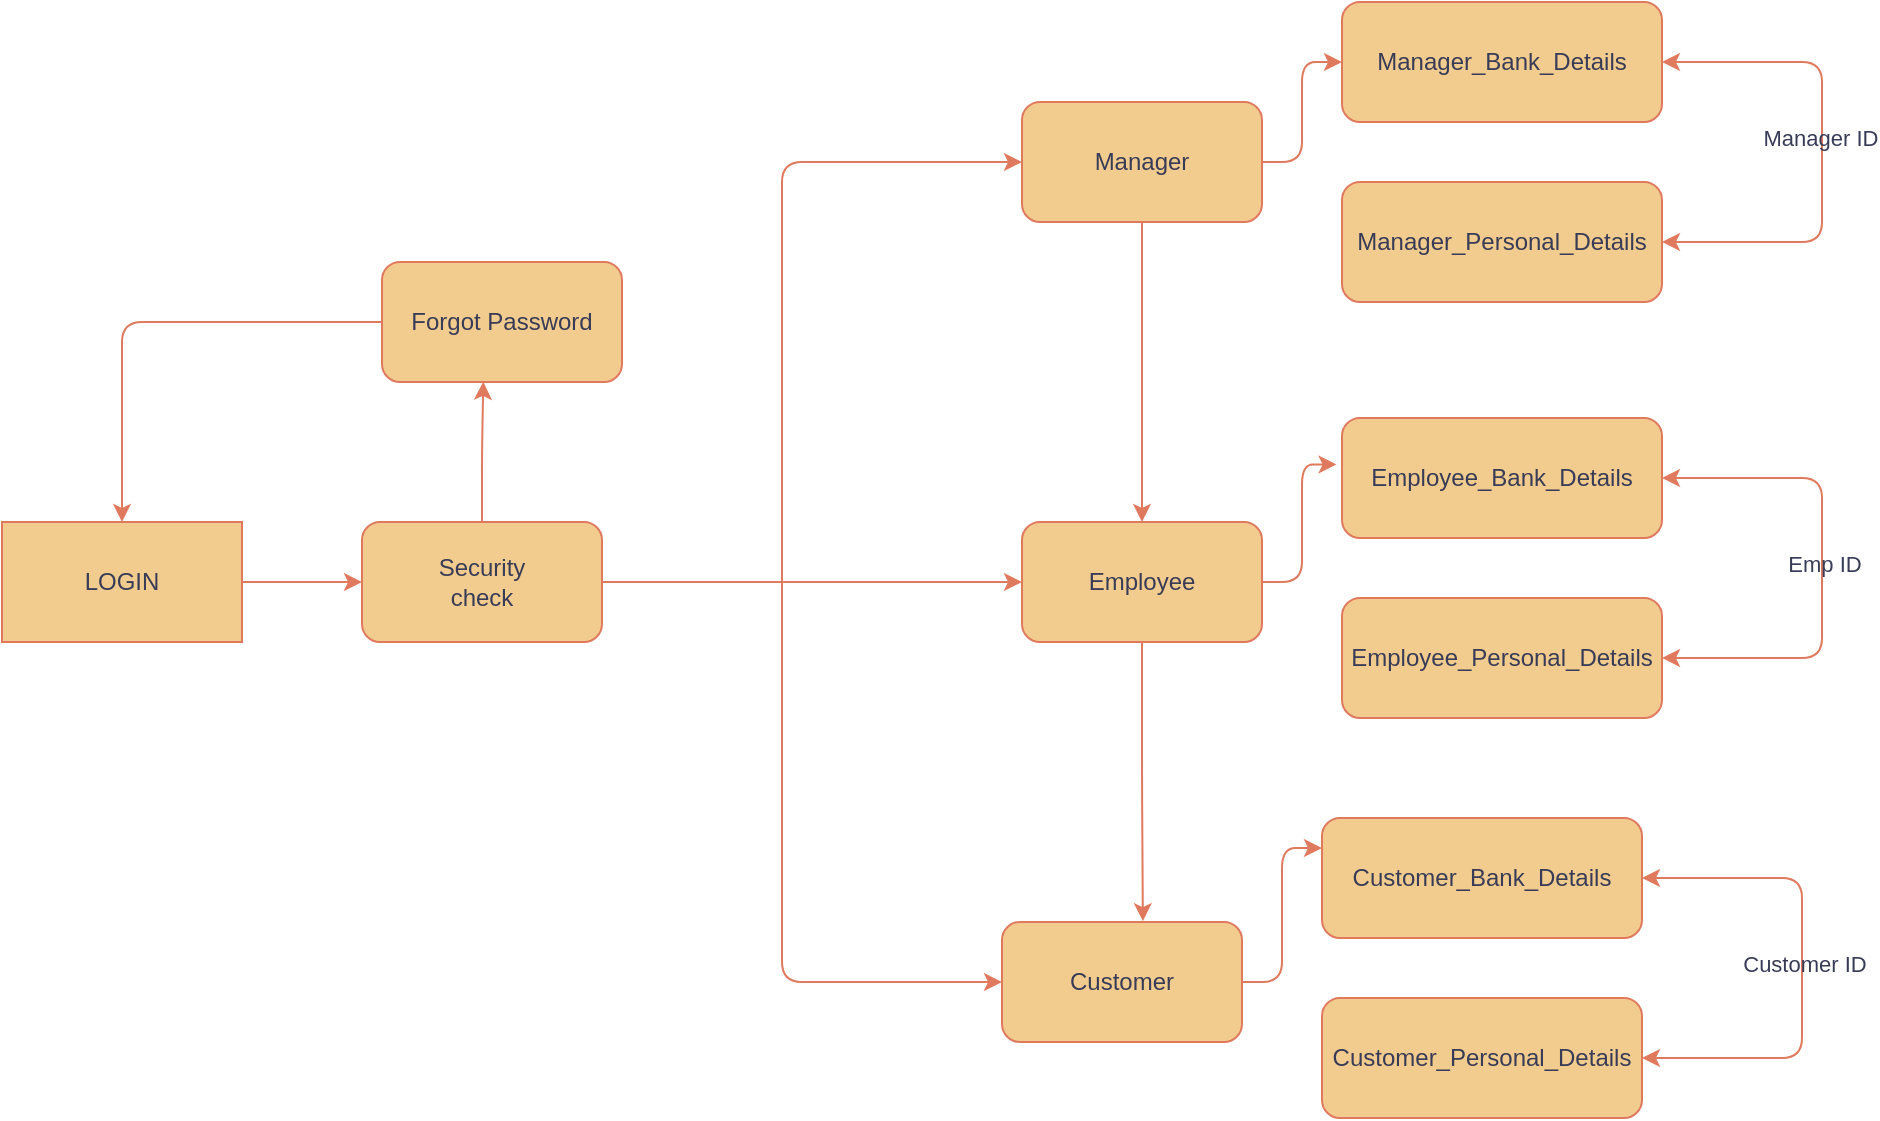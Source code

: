 <mxfile version="27.0.9">
  <diagram name="Page-1" id="twJZ2v6LvwREacb8eJs8">
    <mxGraphModel dx="2176" dy="697" grid="1" gridSize="10" guides="1" tooltips="1" connect="1" arrows="1" fold="1" page="1" pageScale="1" pageWidth="850" pageHeight="1100" math="0" shadow="0" adaptiveColors="simple">
      <root>
        <mxCell id="0" />
        <mxCell id="1" parent="0" />
        <mxCell id="aka2luF6I5FDbAvH_YdM-3" style="edgeStyle=orthogonalEdgeStyle;rounded=1;orthogonalLoop=1;jettySize=auto;html=1;labelBackgroundColor=none;strokeColor=#E07A5F;fontColor=default;" edge="1" parent="1" source="aka2luF6I5FDbAvH_YdM-1">
          <mxGeometry relative="1" as="geometry">
            <mxPoint x="410" y="430" as="targetPoint" />
          </mxGeometry>
        </mxCell>
        <mxCell id="aka2luF6I5FDbAvH_YdM-1" value="Security&lt;br&gt;check" style="rounded=1;whiteSpace=wrap;html=1;labelBackgroundColor=none;fillColor=#F2CC8F;strokeColor=#E07A5F;fontColor=#393C56;" vertex="1" parent="1">
          <mxGeometry x="80" y="400" width="120" height="60" as="geometry" />
        </mxCell>
        <mxCell id="aka2luF6I5FDbAvH_YdM-4" value="Employee" style="rounded=1;whiteSpace=wrap;html=1;labelBackgroundColor=none;fillColor=#F2CC8F;strokeColor=#E07A5F;fontColor=#393C56;" vertex="1" parent="1">
          <mxGeometry x="410" y="400" width="120" height="60" as="geometry" />
        </mxCell>
        <mxCell id="aka2luF6I5FDbAvH_YdM-13" style="edgeStyle=orthogonalEdgeStyle;rounded=1;orthogonalLoop=1;jettySize=auto;html=1;entryX=0;entryY=0.5;entryDx=0;entryDy=0;labelBackgroundColor=none;strokeColor=#E07A5F;fontColor=default;" edge="1" parent="1" source="aka2luF6I5FDbAvH_YdM-6" target="aka2luF6I5FDbAvH_YdM-10">
          <mxGeometry relative="1" as="geometry" />
        </mxCell>
        <mxCell id="aka2luF6I5FDbAvH_YdM-32" style="edgeStyle=orthogonalEdgeStyle;rounded=1;orthogonalLoop=1;jettySize=auto;html=1;exitX=0.5;exitY=1;exitDx=0;exitDy=0;entryX=0.5;entryY=0;entryDx=0;entryDy=0;labelBackgroundColor=none;strokeColor=#E07A5F;fontColor=default;" edge="1" parent="1" source="aka2luF6I5FDbAvH_YdM-6" target="aka2luF6I5FDbAvH_YdM-4">
          <mxGeometry relative="1" as="geometry" />
        </mxCell>
        <mxCell id="aka2luF6I5FDbAvH_YdM-6" value="Manager" style="rounded=1;whiteSpace=wrap;html=1;labelBackgroundColor=none;fillColor=#F2CC8F;strokeColor=#E07A5F;fontColor=#393C56;" vertex="1" parent="1">
          <mxGeometry x="410" y="190" width="120" height="60" as="geometry" />
        </mxCell>
        <mxCell id="aka2luF6I5FDbAvH_YdM-7" value="" style="endArrow=classic;html=1;rounded=1;entryX=0;entryY=0.5;entryDx=0;entryDy=0;labelBackgroundColor=none;strokeColor=#E07A5F;fontColor=default;" edge="1" parent="1" target="aka2luF6I5FDbAvH_YdM-6">
          <mxGeometry width="50" height="50" relative="1" as="geometry">
            <mxPoint x="290" y="430" as="sourcePoint" />
            <mxPoint x="200" y="320" as="targetPoint" />
            <Array as="points">
              <mxPoint x="290" y="220" />
              <mxPoint x="350" y="220" />
            </Array>
          </mxGeometry>
        </mxCell>
        <mxCell id="aka2luF6I5FDbAvH_YdM-8" value="" style="endArrow=classic;html=1;rounded=1;entryX=0;entryY=0.5;entryDx=0;entryDy=0;labelBackgroundColor=none;strokeColor=#E07A5F;fontColor=default;" edge="1" parent="1" target="aka2luF6I5FDbAvH_YdM-9">
          <mxGeometry width="50" height="50" relative="1" as="geometry">
            <mxPoint x="290" y="430" as="sourcePoint" />
            <mxPoint x="410" y="560" as="targetPoint" />
            <Array as="points">
              <mxPoint x="290" y="630" />
            </Array>
          </mxGeometry>
        </mxCell>
        <mxCell id="aka2luF6I5FDbAvH_YdM-31" style="edgeStyle=orthogonalEdgeStyle;rounded=1;orthogonalLoop=1;jettySize=auto;html=1;exitX=1;exitY=0.5;exitDx=0;exitDy=0;entryX=0;entryY=0.25;entryDx=0;entryDy=0;labelBackgroundColor=none;strokeColor=#E07A5F;fontColor=default;" edge="1" parent="1" source="aka2luF6I5FDbAvH_YdM-9" target="aka2luF6I5FDbAvH_YdM-26">
          <mxGeometry relative="1" as="geometry" />
        </mxCell>
        <mxCell id="aka2luF6I5FDbAvH_YdM-9" value="Customer" style="rounded=1;whiteSpace=wrap;html=1;labelBackgroundColor=none;fillColor=#F2CC8F;strokeColor=#E07A5F;fontColor=#393C56;" vertex="1" parent="1">
          <mxGeometry x="400" y="600" width="120" height="60" as="geometry" />
        </mxCell>
        <mxCell id="aka2luF6I5FDbAvH_YdM-10" value="Manager_Bank_Details" style="rounded=1;whiteSpace=wrap;html=1;labelBackgroundColor=none;fillColor=#F2CC8F;strokeColor=#E07A5F;fontColor=#393C56;" vertex="1" parent="1">
          <mxGeometry x="570" y="140" width="160" height="60" as="geometry" />
        </mxCell>
        <mxCell id="aka2luF6I5FDbAvH_YdM-11" value="Manager_Personal_Details" style="rounded=1;whiteSpace=wrap;html=1;labelBackgroundColor=none;fillColor=#F2CC8F;strokeColor=#E07A5F;fontColor=#393C56;" vertex="1" parent="1">
          <mxGeometry x="570" y="230" width="160" height="60" as="geometry" />
        </mxCell>
        <mxCell id="aka2luF6I5FDbAvH_YdM-17" value="" style="endArrow=classic;startArrow=classic;html=1;rounded=1;entryX=1;entryY=0.5;entryDx=0;entryDy=0;exitX=1;exitY=0.5;exitDx=0;exitDy=0;labelBackgroundColor=none;strokeColor=#E07A5F;fontColor=default;" edge="1" parent="1" source="aka2luF6I5FDbAvH_YdM-11" target="aka2luF6I5FDbAvH_YdM-10">
          <mxGeometry width="50" height="50" relative="1" as="geometry">
            <mxPoint x="750" y="250" as="sourcePoint" />
            <mxPoint x="800" y="200" as="targetPoint" />
            <Array as="points">
              <mxPoint x="810" y="260" />
              <mxPoint x="810" y="170" />
            </Array>
          </mxGeometry>
        </mxCell>
        <mxCell id="aka2luF6I5FDbAvH_YdM-18" value="Manager ID" style="edgeLabel;html=1;align=center;verticalAlign=middle;resizable=0;points=[];labelBackgroundColor=none;fontColor=#393C56;rounded=1;" vertex="1" connectable="0" parent="aka2luF6I5FDbAvH_YdM-17">
          <mxGeometry x="0.061" y="1" relative="1" as="geometry">
            <mxPoint as="offset" />
          </mxGeometry>
        </mxCell>
        <mxCell id="aka2luF6I5FDbAvH_YdM-19" value="Employee_Bank_Details" style="rounded=1;whiteSpace=wrap;html=1;labelBackgroundColor=none;fillColor=#F2CC8F;strokeColor=#E07A5F;fontColor=#393C56;" vertex="1" parent="1">
          <mxGeometry x="570" y="348" width="160" height="60" as="geometry" />
        </mxCell>
        <mxCell id="aka2luF6I5FDbAvH_YdM-20" value="Employee_Personal_Details" style="rounded=1;whiteSpace=wrap;html=1;labelBackgroundColor=none;fillColor=#F2CC8F;strokeColor=#E07A5F;fontColor=#393C56;" vertex="1" parent="1">
          <mxGeometry x="570" y="438" width="160" height="60" as="geometry" />
        </mxCell>
        <mxCell id="aka2luF6I5FDbAvH_YdM-21" value="" style="endArrow=classic;startArrow=classic;html=1;rounded=1;entryX=1;entryY=0.5;entryDx=0;entryDy=0;exitX=1;exitY=0.5;exitDx=0;exitDy=0;labelBackgroundColor=none;strokeColor=#E07A5F;fontColor=default;" edge="1" source="aka2luF6I5FDbAvH_YdM-20" target="aka2luF6I5FDbAvH_YdM-19" parent="1">
          <mxGeometry width="50" height="50" relative="1" as="geometry">
            <mxPoint x="750" y="458" as="sourcePoint" />
            <mxPoint x="800" y="408" as="targetPoint" />
            <Array as="points">
              <mxPoint x="810" y="468" />
              <mxPoint x="810" y="378" />
            </Array>
          </mxGeometry>
        </mxCell>
        <mxCell id="aka2luF6I5FDbAvH_YdM-25" value="Emp ID" style="edgeLabel;html=1;align=center;verticalAlign=middle;resizable=0;points=[];labelBackgroundColor=none;fontColor=#393C56;rounded=1;" vertex="1" connectable="0" parent="aka2luF6I5FDbAvH_YdM-21">
          <mxGeometry x="0.016" y="-1" relative="1" as="geometry">
            <mxPoint as="offset" />
          </mxGeometry>
        </mxCell>
        <mxCell id="aka2luF6I5FDbAvH_YdM-23" style="edgeStyle=orthogonalEdgeStyle;rounded=1;orthogonalLoop=1;jettySize=auto;html=1;entryX=-0.017;entryY=0.387;entryDx=0;entryDy=0;entryPerimeter=0;labelBackgroundColor=none;strokeColor=#E07A5F;fontColor=default;" edge="1" parent="1" source="aka2luF6I5FDbAvH_YdM-4" target="aka2luF6I5FDbAvH_YdM-19">
          <mxGeometry relative="1" as="geometry" />
        </mxCell>
        <mxCell id="aka2luF6I5FDbAvH_YdM-26" value="Customer_Bank_Details" style="rounded=1;whiteSpace=wrap;html=1;labelBackgroundColor=none;fillColor=#F2CC8F;strokeColor=#E07A5F;fontColor=#393C56;" vertex="1" parent="1">
          <mxGeometry x="560" y="548" width="160" height="60" as="geometry" />
        </mxCell>
        <mxCell id="aka2luF6I5FDbAvH_YdM-27" value="Customer_Personal_Details" style="rounded=1;whiteSpace=wrap;html=1;labelBackgroundColor=none;fillColor=#F2CC8F;strokeColor=#E07A5F;fontColor=#393C56;" vertex="1" parent="1">
          <mxGeometry x="560" y="638" width="160" height="60" as="geometry" />
        </mxCell>
        <mxCell id="aka2luF6I5FDbAvH_YdM-28" value="" style="endArrow=classic;startArrow=classic;html=1;rounded=1;entryX=1;entryY=0.5;entryDx=0;entryDy=0;exitX=1;exitY=0.5;exitDx=0;exitDy=0;labelBackgroundColor=none;strokeColor=#E07A5F;fontColor=default;" edge="1" source="aka2luF6I5FDbAvH_YdM-27" target="aka2luF6I5FDbAvH_YdM-26" parent="1">
          <mxGeometry width="50" height="50" relative="1" as="geometry">
            <mxPoint x="740" y="658" as="sourcePoint" />
            <mxPoint x="790" y="608" as="targetPoint" />
            <Array as="points">
              <mxPoint x="800" y="668" />
              <mxPoint x="800" y="578" />
            </Array>
          </mxGeometry>
        </mxCell>
        <mxCell id="aka2luF6I5FDbAvH_YdM-29" value="Customer ID" style="edgeLabel;html=1;align=center;verticalAlign=middle;resizable=0;points=[];labelBackgroundColor=none;fontColor=#393C56;rounded=1;" vertex="1" connectable="0" parent="aka2luF6I5FDbAvH_YdM-28">
          <mxGeometry x="0.016" y="-1" relative="1" as="geometry">
            <mxPoint as="offset" />
          </mxGeometry>
        </mxCell>
        <mxCell id="aka2luF6I5FDbAvH_YdM-33" style="edgeStyle=orthogonalEdgeStyle;rounded=1;orthogonalLoop=1;jettySize=auto;html=1;entryX=0.587;entryY=-0.007;entryDx=0;entryDy=0;entryPerimeter=0;labelBackgroundColor=none;strokeColor=#E07A5F;fontColor=default;" edge="1" parent="1" source="aka2luF6I5FDbAvH_YdM-4" target="aka2luF6I5FDbAvH_YdM-9">
          <mxGeometry relative="1" as="geometry" />
        </mxCell>
        <mxCell id="aka2luF6I5FDbAvH_YdM-39" style="edgeStyle=orthogonalEdgeStyle;rounded=1;orthogonalLoop=1;jettySize=auto;html=1;entryX=0.5;entryY=0;entryDx=0;entryDy=0;strokeColor=#E07A5F;fontColor=#393C56;fillColor=#F2CC8F;" edge="1" parent="1" source="aka2luF6I5FDbAvH_YdM-34" target="aka2luF6I5FDbAvH_YdM-37">
          <mxGeometry relative="1" as="geometry" />
        </mxCell>
        <mxCell id="aka2luF6I5FDbAvH_YdM-34" value="Forgot Password" style="rounded=1;whiteSpace=wrap;html=1;strokeColor=#E07A5F;fontColor=#393C56;fillColor=#F2CC8F;" vertex="1" parent="1">
          <mxGeometry x="90" y="270" width="120" height="60" as="geometry" />
        </mxCell>
        <mxCell id="aka2luF6I5FDbAvH_YdM-35" style="edgeStyle=orthogonalEdgeStyle;rounded=1;orthogonalLoop=1;jettySize=auto;html=1;entryX=0.422;entryY=0.998;entryDx=0;entryDy=0;entryPerimeter=0;strokeColor=#E07A5F;fontColor=#393C56;fillColor=#F2CC8F;" edge="1" parent="1" source="aka2luF6I5FDbAvH_YdM-1" target="aka2luF6I5FDbAvH_YdM-34">
          <mxGeometry relative="1" as="geometry" />
        </mxCell>
        <mxCell id="aka2luF6I5FDbAvH_YdM-38" style="edgeStyle=orthogonalEdgeStyle;rounded=1;orthogonalLoop=1;jettySize=auto;html=1;entryX=0;entryY=0.5;entryDx=0;entryDy=0;strokeColor=#E07A5F;fontColor=#393C56;fillColor=#F2CC8F;" edge="1" parent="1" source="aka2luF6I5FDbAvH_YdM-37" target="aka2luF6I5FDbAvH_YdM-1">
          <mxGeometry relative="1" as="geometry" />
        </mxCell>
        <mxCell id="aka2luF6I5FDbAvH_YdM-37" value="LOGIN" style="rounded=0;whiteSpace=wrap;html=1;strokeColor=#E07A5F;fontColor=#393C56;fillColor=#F2CC8F;" vertex="1" parent="1">
          <mxGeometry x="-100" y="400" width="120" height="60" as="geometry" />
        </mxCell>
      </root>
    </mxGraphModel>
  </diagram>
</mxfile>
